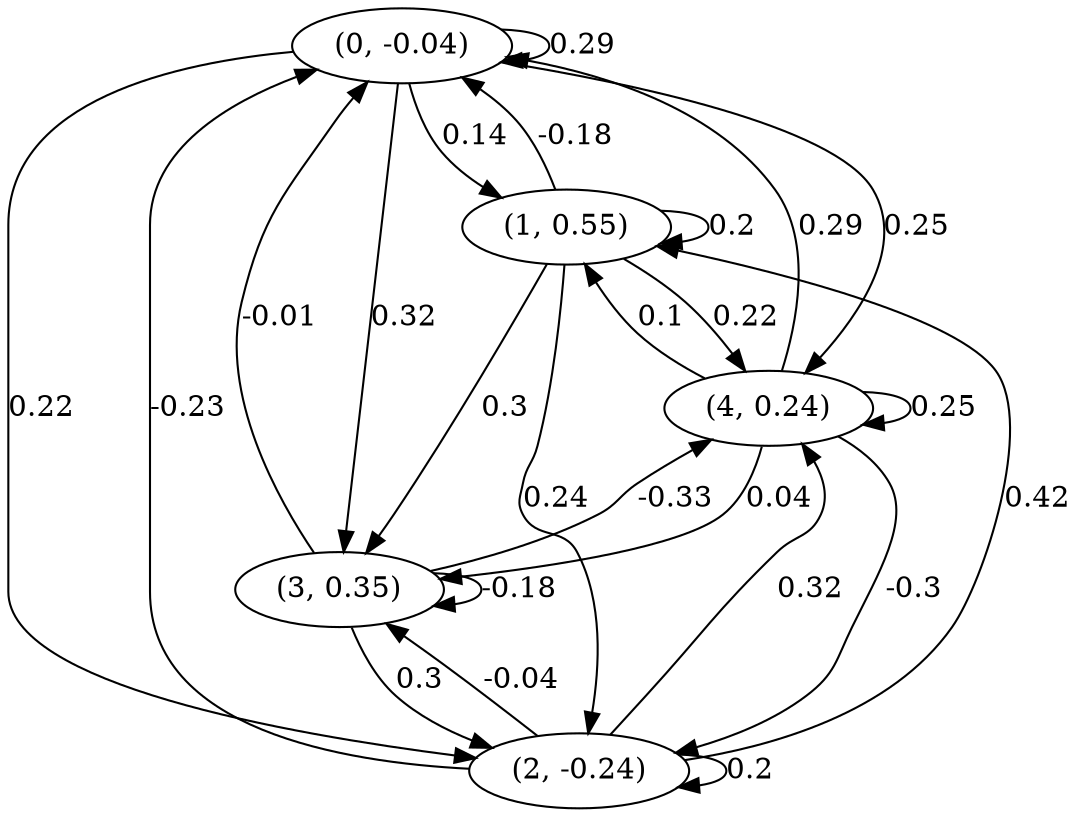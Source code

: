 digraph {
    0 [ label = "(0, -0.04)" ]
    1 [ label = "(1, 0.55)" ]
    2 [ label = "(2, -0.24)" ]
    3 [ label = "(3, 0.35)" ]
    4 [ label = "(4, 0.24)" ]
    0 -> 0 [ label = "0.29" ]
    1 -> 1 [ label = "0.2" ]
    2 -> 2 [ label = "0.2" ]
    3 -> 3 [ label = "-0.18" ]
    4 -> 4 [ label = "0.25" ]
    1 -> 0 [ label = "-0.18" ]
    2 -> 0 [ label = "-0.23" ]
    3 -> 0 [ label = "-0.01" ]
    4 -> 0 [ label = "0.29" ]
    0 -> 1 [ label = "0.14" ]
    2 -> 1 [ label = "0.42" ]
    4 -> 1 [ label = "0.1" ]
    0 -> 2 [ label = "0.22" ]
    1 -> 2 [ label = "0.24" ]
    3 -> 2 [ label = "0.3" ]
    4 -> 2 [ label = "-0.3" ]
    0 -> 3 [ label = "0.32" ]
    1 -> 3 [ label = "0.3" ]
    2 -> 3 [ label = "-0.04" ]
    4 -> 3 [ label = "0.04" ]
    0 -> 4 [ label = "0.25" ]
    1 -> 4 [ label = "0.22" ]
    2 -> 4 [ label = "0.32" ]
    3 -> 4 [ label = "-0.33" ]
}

